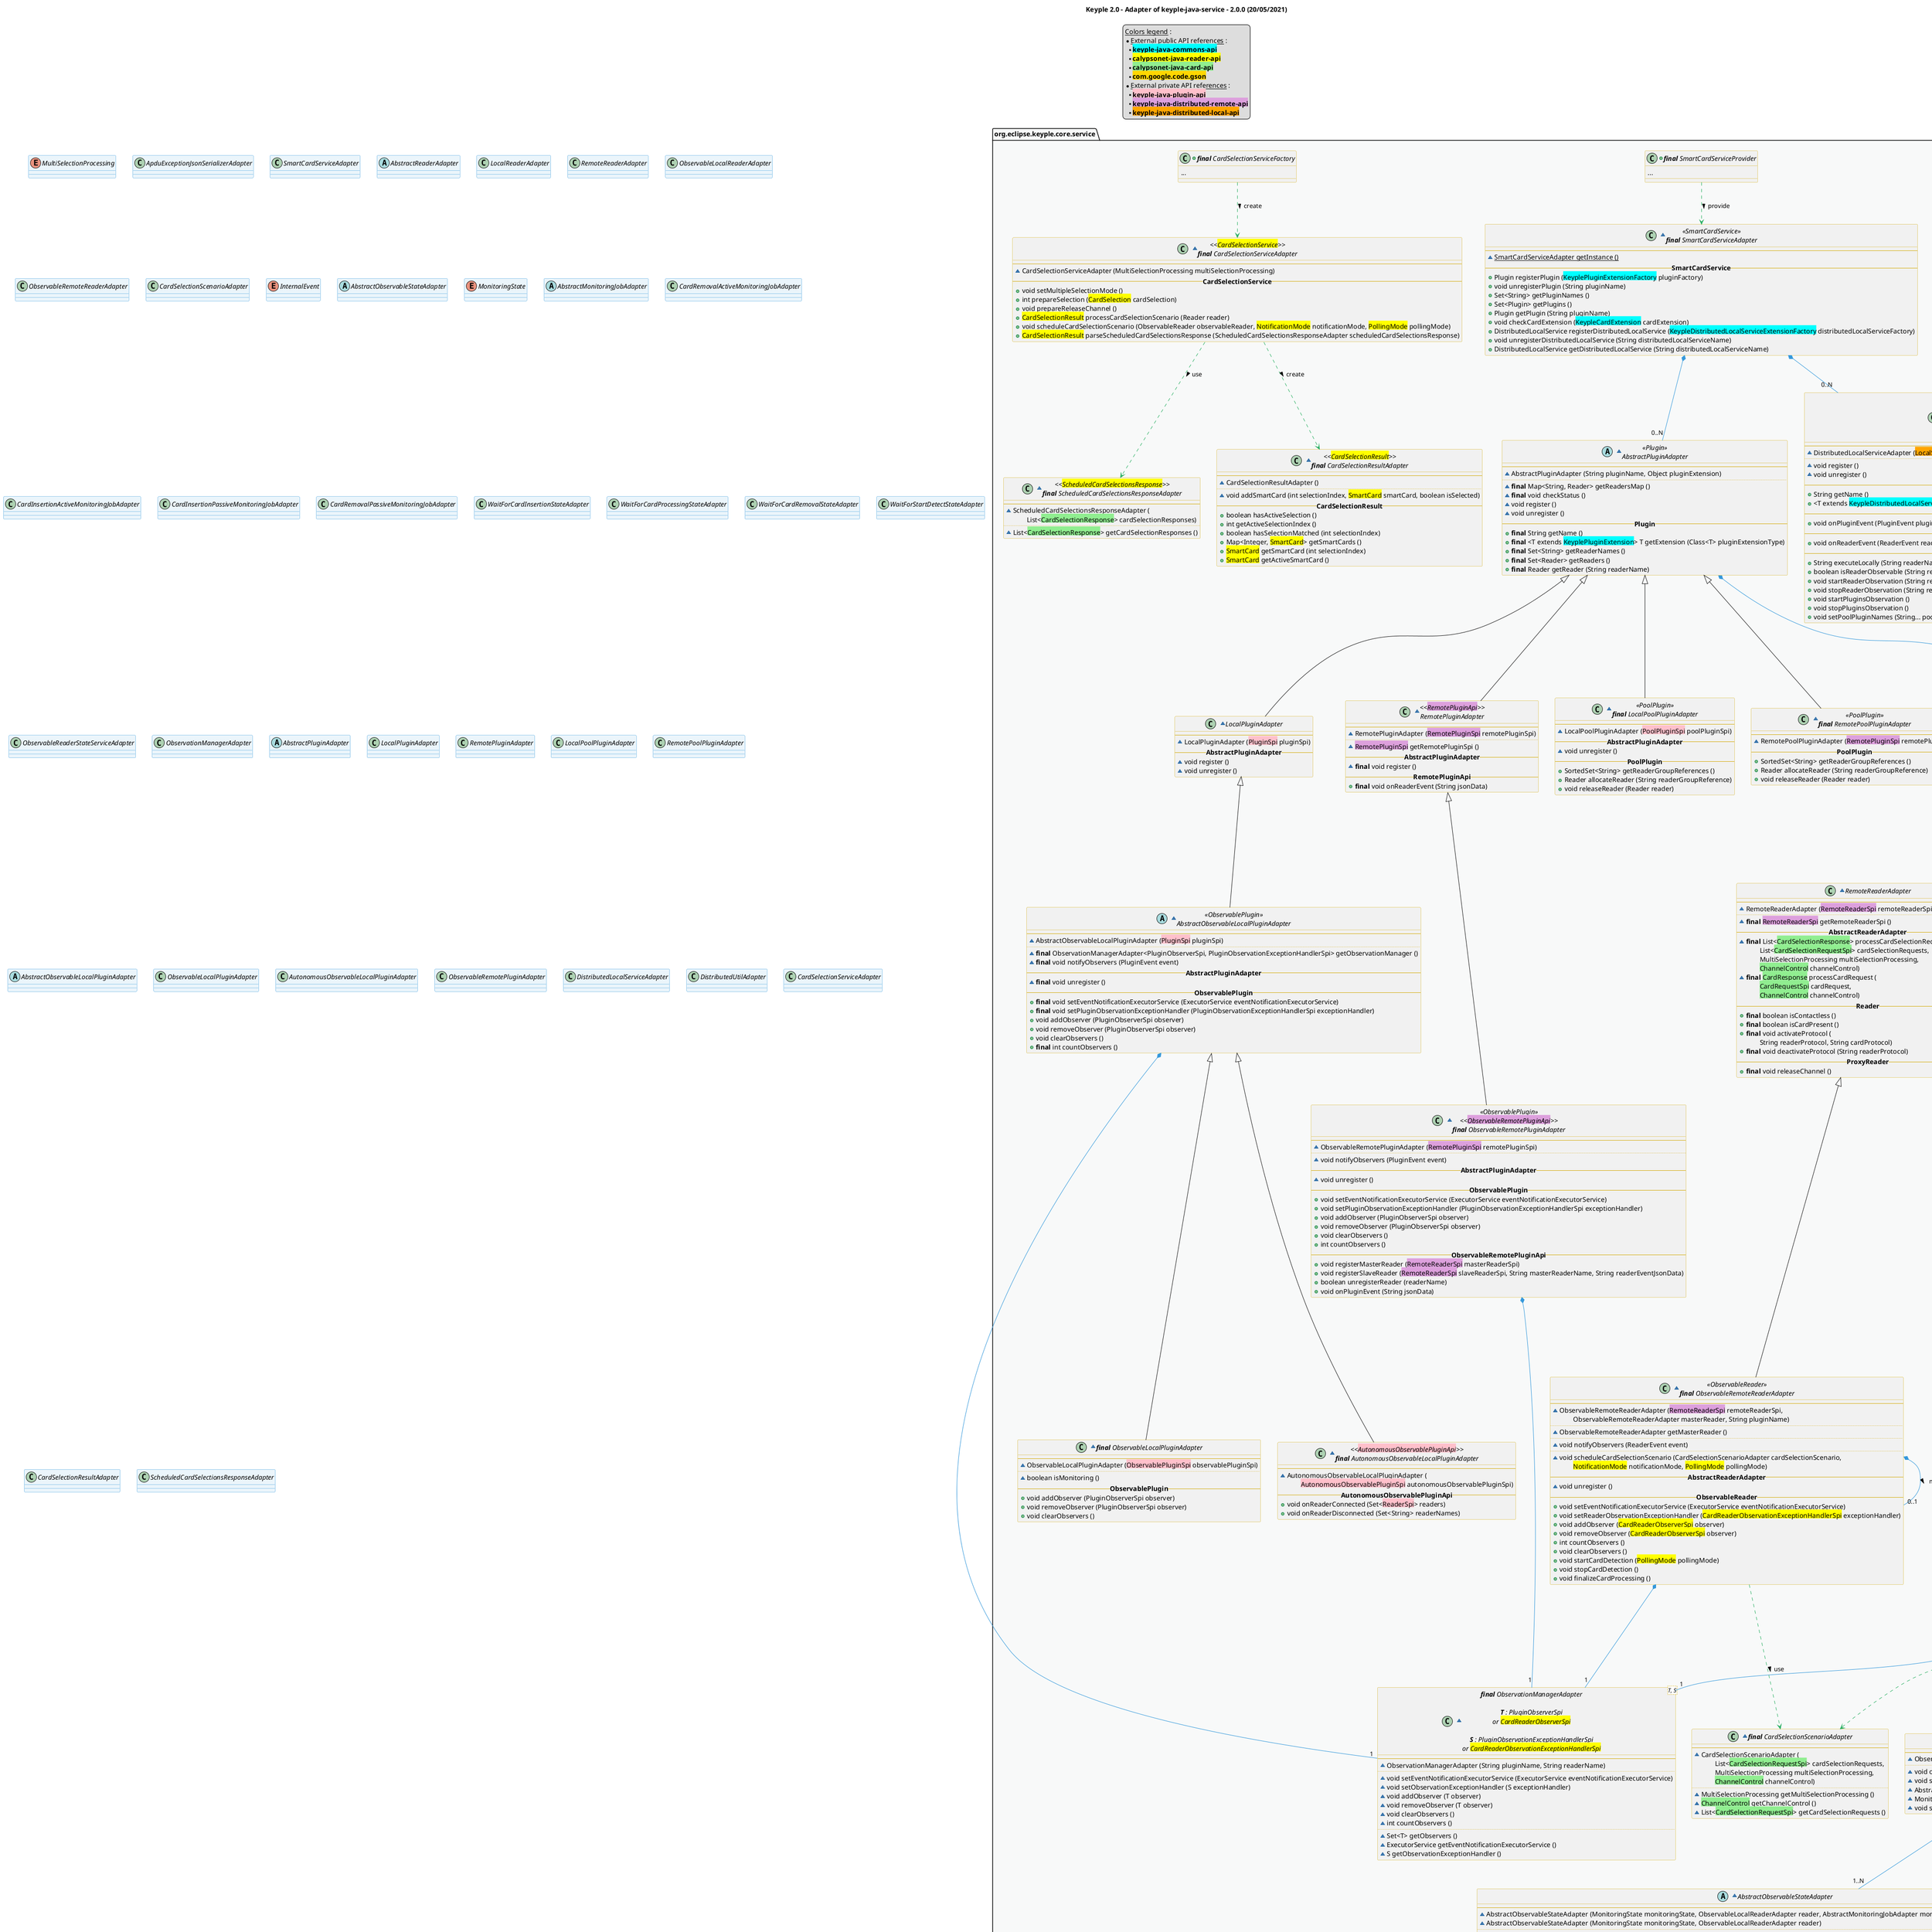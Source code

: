 @startuml
title
    Keyple 2.0 - Adapter of keyple-java-service - 2.0.0 (20/05/2021)
end title

' == THEME ==

'Couleurs issues de : https://htmlcolorcodes.com/fr/tableau-de-couleur/tableau-de-couleur-design-plat/
!define C_GREY1 F8F9F9
!define C_GREY2 F2F3F4
!define C_GREY3 E5E7E9
!define C_GREY4 D7DBDD
!define C_GREY5 CACFD2
!define C_GREY6 BDC3C7
!define C_LINK 3498DB
!define C_USE 27AE60

skinparam Shadowing false
skinparam ClassFontStyle italic
skinparam ClassBorderColor #D4AC0D
skinparam stereotypeABorderColor #A9DCDF
skinparam stereotypeIBorderColor #B4A7E5
skinparam stereotypeCBorderColor #ADD1B2
skinparam stereotypeEBorderColor #EB93DF
' Red
skinparam ClassBackgroundColor<<red>> #FDEDEC
skinparam ClassBorderColor<<red>> #E74C3C
hide <<red>> stereotype
' Purple
skinparam ClassBackgroundColor<<purple>> #F4ECF7
skinparam ClassBorderColor<<purple>> #8E44AD
hide <<purple>> stereotype
' blue
skinparam ClassBackgroundColor<<blue>> #EBF5FB
skinparam ClassBorderColor<<blue>> #3498DB
hide <<blue>> stereotype
' Green
skinparam ClassBackgroundColor<<green>> #E9F7EF
skinparam ClassBorderColor<<green>> #27AE60
hide <<green>> stereotype
' Grey
skinparam ClassBackgroundColor<<grey>> #EAECEE
skinparam ClassBorderColor<<grey>> #2C3E50
hide <<grey>> stereotype

' == CONTENT ==

legend top
    __Colors legend__ :
    * __External public API references__ :
    ** <back:cyan>**keyple-java-commons-api**</back>
    ** <back:yellow>**calypsonet-java-reader-api**</back>
    ** <back:lightGreen>**calypsonet-java-card-api**</back>
    ** <back:gold>**com.google.code.gson**</back>
    * __External private API references__ :
    ** <back:pink>**keyple-java-plugin-api**</back>
    ** <back:plum>**keyple-java-distributed-remote-api**</back>
    ** <back:orange>**keyple-java-distributed-local-api**</back>
end legend

package "org.eclipse.keyple.core.service" as service {
    ' SERVICE
    +class "**final** ServiceProperties" as ApiProperties {
        +{static} **final** String VERSION
    }
    +class "**final** SmartCardServiceProvider" as SmartCardServiceProvider {
        ...
    }
    ' ADAPTERS
    ~enum MultiSelectionProcessing {
        FIRST_MATCH
        PROCESS_ALL
    }
    ~class "<<<back:gold>JsonSerializer</back>>>\n**final** ApduExceptionJsonSerializerAdapter" as ApduExceptionJsonSerializerAdapter {
        --
        ~ApduExceptionJsonSerializerAdapter ()
        -- **JsonSerializer** --
        +<back:gold>JsonElement</back> serialize (<back:lightGreen>AbstractApduException</back> exception,
            \t<back:gold>Type</back> type, <back:gold>JsonSerializationContext</back> jsonSerializationContext)
    }
    ~class "<<SmartCardService>>\n**final** SmartCardServiceAdapter" as SmartCardServiceAdapter {
        --
        ~{static} SmartCardServiceAdapter getInstance ()
        -- **SmartCardService** --
        +Plugin registerPlugin (<back:cyan>KeyplePluginExtensionFactory</back> pluginFactory)
        +void unregisterPlugin (String pluginName)
        +Set<String> getPluginNames ()
        +Set<Plugin> getPlugins ()
        +Plugin getPlugin (String pluginName)
        +void checkCardExtension (<back:cyan>KeypleCardExtension</back> cardExtension)
        +DistributedLocalService registerDistributedLocalService (<back:cyan>KeypleDistributedLocalServiceExtensionFactory</back> distributedLocalServiceFactory)
        +void unregisterDistributedLocalService (String distributedLocalServiceName)
        +DistributedLocalService getDistributedLocalService (String distributedLocalServiceName)
    }
    ' PLUGIN
    ~abstract class "<<Plugin>>\nAbstractPluginAdapter" as AbstractPluginAdapter {
        --
        ~AbstractPluginAdapter (String pluginName, Object pluginExtension)
        ..
        ~**final** Map<String, Reader> getReadersMap ()
        ~**final** void checkStatus ()
        ~void register ()
        ~void unregister ()
        -- **Plugin** --
        +**final** String getName ()
        +**final** <T extends <back:cyan>KeyplePluginExtension</back>> T getExtension (Class<T> pluginExtensionType)
        +**final** Set<String> getReaderNames ()
        +**final** Set<Reader> getReaders ()
        +**final** Reader getReader (String readerName)
    }
    ~class LocalPluginAdapter extends AbstractPluginAdapter {
        --
        ~LocalPluginAdapter (<back:pink>PluginSpi</back> pluginSpi)
        -- **AbstractPluginAdapter** --
        ~void register ()
        ~void unregister ()
    }
    ~class "<<<back:plum>RemotePluginApi</back>>>\nRemotePluginAdapter" as RemotePluginAdapter extends AbstractPluginAdapter {
        --
        ~RemotePluginAdapter (<back:plum>RemotePluginSpi</back> remotePluginSpi)
        ..
        ~<back:plum>RemotePluginSpi</back> getRemotePluginSpi ()
        -- **AbstractPluginAdapter** --
        ~**final** void register ()
        -- **RemotePluginApi** --
        +**final** void onReaderEvent (String jsonData)
    }
    ' POOL PLUGINS
    ~class "<<PoolPlugin>>\n**final** LocalPoolPluginAdapter" as LocalPoolPluginAdapter extends AbstractPluginAdapter {
        --
        ~LocalPoolPluginAdapter (<back:pink>PoolPluginSpi</back> poolPluginSpi)
        -- **AbstractPluginAdapter** --
        ~void unregister ()
        -- **PoolPlugin** --
        +SortedSet<String> getReaderGroupReferences ()
        +Reader allocateReader (String readerGroupReference)
        +void releaseReader (Reader reader)
    }
    ~class "<<PoolPlugin>>\n**final** RemotePoolPluginAdapter" as RemotePoolPluginAdapter extends AbstractPluginAdapter {
        --
        ~RemotePoolPluginAdapter (<back:plum>RemotePluginSpi</back> remotePluginSpi)
        -- **PoolPlugin** --
        +SortedSet<String> getReaderGroupReferences ()
        +Reader allocateReader (String readerGroupReference)
        +void releaseReader (Reader reader)
    }
    ' OBSERVATION MANAGER
    ~class "**final** ObservationManagerAdapter\n\n**T** : PluginObserverSpi\nor <back:yellow>CardReaderObserverSpi</back>\n\n**S** : PluginObservationExceptionHandlerSpi\nor <back:yellow>CardReaderObservationExceptionHandlerSpi</back>" as ObservationManagerAdapter<T, S> {
        --
        ~ObservationManagerAdapter (String pluginName, String readerName)
        ..
        ~void setEventNotificationExecutorService (ExecutorService eventNotificationExecutorService)
        ~void setObservationExceptionHandler (S exceptionHandler)
        ~void addObserver (T observer)
        ~void removeObserver (T observer)
        ~void clearObservers ()
        ~int countObservers ()
        ..
        ~Set<T> getObservers ()
        ~ExecutorService getEventNotificationExecutorService ()
        ~S getObservationExceptionHandler ()
    }
    ' OBSERVABLE PLUGINS
    ~abstract class "<<ObservablePlugin>>\nAbstractObservableLocalPluginAdapter" as AbstractObservableLocalPluginAdapter extends LocalPluginAdapter {
        --
        ~AbstractObservableLocalPluginAdapter (<back:pink>PluginSpi</back> pluginSpi)
        ..
        ~**final** ObservationManagerAdapter<PluginObserverSpi, PluginObservationExceptionHandlerSpi> getObservationManager ()
        ~**final** void notifyObservers (PluginEvent event)
        -- **AbstractPluginAdapter** --
        ~**final** void unregister ()
        -- **ObservablePlugin** --
        +**final** void setEventNotificationExecutorService (ExecutorService eventNotificationExecutorService)
        +**final** void setPluginObservationExceptionHandler (PluginObservationExceptionHandlerSpi exceptionHandler)
        +void addObserver (PluginObserverSpi observer)
        +void removeObserver (PluginObserverSpi observer)
        +void clearObservers ()
        +**final** int countObservers ()
    }
    ~class "**final** ObservableLocalPluginAdapter" as ObservableLocalPluginAdapter extends AbstractObservableLocalPluginAdapter {
        --
        ~ObservableLocalPluginAdapter (<back:pink>ObservablePluginSpi</back> observablePluginSpi)
        ..
        ~boolean isMonitoring ()
        -- **ObservablePlugin** --
        +void addObserver (PluginObserverSpi observer)
        +void removeObserver (PluginObserverSpi observer)
        +void clearObservers ()
    }
    ~class "<<<back:pink>AutonomousObservablePluginApi</back>>>\n**final** AutonomousObservableLocalPluginAdapter" as AutonomousObservableLocalPluginAdapter extends AbstractObservableLocalPluginAdapter {
        --
        ~AutonomousObservableLocalPluginAdapter (
            \t<back:pink>AutonomousObservablePluginSpi</back> autonomousObservablePluginSpi)
        -- **AutonomousObservablePluginApi** --
        +void onReaderConnected (Set<<back:pink>ReaderSpi</back>> readers)
        +void onReaderDisconnected (Set<String> readerNames)
    }
    ~class "<<ObservablePlugin>>\n<<<back:plum>ObservableRemotePluginApi</back>>>\n**final** ObservableRemotePluginAdapter" as ObservableRemotePluginAdapter extends RemotePluginAdapter {
        --
        ~ObservableRemotePluginAdapter (<back:plum>RemotePluginSpi</back> remotePluginSpi)
        ..
        ~void notifyObservers (PluginEvent event)
        -- **AbstractPluginAdapter** --
        ~void unregister ()
        -- **ObservablePlugin** --
        +void setEventNotificationExecutorService (ExecutorService eventNotificationExecutorService)
        +void setPluginObservationExceptionHandler (PluginObservationExceptionHandlerSpi exceptionHandler)
        +void addObserver (PluginObserverSpi observer)
        +void removeObserver (PluginObserverSpi observer)
        +void clearObservers ()
        +int countObservers ()
        -- **ObservableRemotePluginApi** --
        +void registerMasterReader (<back:plum>RemoteReaderSpi</back> masterReaderSpi)
        +void registerSlaveReader (<back:plum>RemoteReaderSpi</back> slaveReaderSpi, String masterReaderName, String readerEventJsonData)
        +boolean unregisterReader (readerName)
        +void onPluginEvent (String jsonData)
    }
    ' DISTRIBUTED LOCAL SERVICE
    ~class "<<DistributedLocalService>>\n<<PluginObserverSpi>>\n<<<back:yellow>CardReaderObserverSpi</back>>>\n<<<back:orange>LocalServiceApi</back>>>\n**final** DistributedLocalServiceAdapter" as DistributedLocalServiceAdapter {
        --
        ~DistributedLocalServiceAdapter (<back:orange>LocalServiceSpi</back> localServiceSpi)
        ..
        ~void register ()
        ~void unregister ()
        -- **DistributedLocalService** --
        +String getName ()
        +<T extends <back:cyan>KeypleDistributedLocalServiceExtension</back>> T getExtension (Class<T> distributedLocalServiceExtensionType)
        -- **PluginObserverSpi** --
        +void onPluginEvent (PluginEvent pluginEvent)
        -- **CardReaderObserverSpi** --
        +void onReaderEvent (ReaderEvent readerEvent)
        -- **LocalServiceApi** --
        +String executeLocally (String readerName, String jsonData)
        +boolean isReaderObservable (String readerName)
        +void startReaderObservation (String readerName)
        +void stopReaderObservation (String readerName)
        +void startPluginsObservation ()
        +void stopPluginsObservation ()
        +void setPoolPluginNames (String... poolPluginNames)
    }
    ~class "**final** DistributedUtilAdapter" as DistributedUtilAdapter {
        --
        ~{static} JsonObject executePluginServiceRemotely (
            \tJsonObject input, <back:plum>RemotePluginSpi</back> remotePluginSpi,
            \tString pluginName, Logger logger)
        ~{static} JsonObject executeReaderServiceRemotely (
            \tJsonObject input, <back:plum>RemoteReaderSpi</back> remoteReaderSpi,
            \tString readerName, String pluginName, Logger logger)
        ~{static} void throwRuntimeException (Exception e)
    }
    ' READERS
    ~abstract class "<<Reader>>\n<<<back:lightGreen>ProxyReader</back>>>\nAbstractReaderAdapter" as AbstractReaderAdapter {
        --
        ~AbstractReaderAdapter (String readerName, Object readerExtension, String pluginName)
        ..
        ~**final** String getPluginName ()
        ~**final** List<<back:lightGreen>CardSelectionResponse</back>> transmitCardSelectionRequests (List<<back:lightGreen>CardSelectionRequestSpi</back>> cardSelectionRequests,
            \tMultiSelectionProcessing multiSelectionProcessing, <back:lightGreen>ChannelControl</back> channelControl)
        ..
        ~**final** void checkStatus ()
        ~**final** void register ()
        ~void unregister ()
        ..
        ~{abstract} **abstract** List<<back:lightGreen>CardSelectionResponse</back>> processCardSelectionRequests (List<<back:lightGreen>CardSelectionRequestSpi</back>> cardSelectionRequests,
            \tMultiSelectionProcessing multiSelectionProcessing, <back:lightGreen>ChannelControl</back> channelControl)
        ~{abstract} **abstract** <back:lightGreen>CardResponse</back> processCardRequest (<back:lightGreen>CardRequestSpi</back> cardRequest, <back:lightGreen>ChannelControl</back> channelControl)
        -- **Reader** --
        +**final** String getName ()
        +**final** <T extends <back:cyan>KeypleReaderExtension</back>> T getExtension (Class<T> readerExtensionType)
        -- **ProxyReader** --
        +**final** <back:lightGreen>CardResponse</back> transmitCardRequest (<back:lightGreen>CardRequestSpi</back> cardRequest, <back:lightGreen>ChannelControl</back> channelControl)
    }
    ~class LocalReaderAdapter extends AbstractReaderAdapter {
        --
        ~LocalReaderAdapter (<back:pink>ReaderSpi</back> readerSpi, String pluginName)
        ..
        ~**final** <back:pink>ReaderSpi</back> getReaderSpi ()
        ~**final** boolean isLogicalChannelOpen ()
        ~**final** void closeLogicalAndPhysicalChannelsSilently ()
        -- **AbstractReaderAdapter** --
        ~void unregister ()
        ~**final** List<<back:lightGreen>CardSelectionResponse</back>> processCardSelectionRequests (
            \tList<<back:lightGreen>CardSelectionRequestSpi</back>> cardSelectionRequests,
            \tMultiSelectionProcessing multiSelectionProcessing,
            \t<back:lightGreen>ChannelControl</back> channelControl)
        ~**final** <back:lightGreen>CardResponse</back> processCardRequest (
            \t<back:lightGreen>CardRequestSpi</back> cardRequest,
            \t<back:lightGreen>ChannelControl</back> channelControl)
        -- **Reader** --
        +**final** boolean isContactless ()
        +boolean isCardPresent ()
        +**final** void activateProtocol (
            \tString readerProtocol, String cardProtocol)
        +**final** void deactivateProtocol (String readerProtocol)
        -- **ProxyReader** --
        +**final** void releaseChannel ()
    }
    ~class RemoteReaderAdapter extends AbstractReaderAdapter {
        --
        ~RemoteReaderAdapter (<back:plum>RemoteReaderSpi</back> remoteReaderSpi, String pluginName)
        ..
        ~**final** <back:plum>RemoteReaderSpi</back> getRemoteReaderSpi ()
        -- **AbstractReaderAdapter** --
        ~**final** List<<back:lightGreen>CardSelectionResponse</back>> processCardSelectionRequests (
            \tList<<back:lightGreen>CardSelectionRequestSpi</back>> cardSelectionRequests,
            \tMultiSelectionProcessing multiSelectionProcessing,
            \t<back:lightGreen>ChannelControl</back> channelControl)
        ~**final** <back:lightGreen>CardResponse</back> processCardRequest (
            \t<back:lightGreen>CardRequestSpi</back> cardRequest,
            \t<back:lightGreen>ChannelControl</back> channelControl)
        -- **Reader** --
        +**final** boolean isContactless ()
        +**final** boolean isCardPresent ()
        +**final** void activateProtocol (
            \tString readerProtocol, String cardProtocol)
        +**final** void deactivateProtocol (String readerProtocol)
        -- **ProxyReader** --
        +**final** void releaseChannel ()
    }
    ~class "**final** CardSelectionScenarioAdapter" as CardSelectionScenarioAdapter {
        --
        ~CardSelectionScenarioAdapter (
            \tList<<back:lightGreen>CardSelectionRequestSpi</back>> cardSelectionRequests,
            \tMultiSelectionProcessing multiSelectionProcessing,
            \t<back:lightGreen>ChannelControl</back> channelControl)
        ..
        ~MultiSelectionProcessing getMultiSelectionProcessing ()
        ~<back:lightGreen>ChannelControl</back> getChannelControl ()
        ~List<<back:lightGreen>CardSelectionRequestSpi</back>> getCardSelectionRequests ()
    }
    ~class "<<ObservableReader>>\n<<<back:pink>WaitForCardInsertionAutonomousReaderApi</back>>>\n<<<back:pink>WaitForCardRemovalAutonomousReaderApi</back>>>\n**final** ObservableLocalReaderAdapter" as ObservableLocalReaderAdapter extends LocalReaderAdapter {
        --
        ~ObservableLocalReaderAdapter (<back:pink>ObservableReaderSpi</back> observableReaderSpi, String pluginName)
        ..
        ~<back:pink>ObservableReaderSpi</back> getObservableReaderSpi ()
        ~<back:yellow>CardReaderObservationExceptionHandlerSpi</back> getObservationExceptionHandler ()
        ~<back:yellow>PollingMode</back> get<back:yellow>PollingMode</back> ()
        ~MonitoringState getCurrentMonitoringState ()
        ~boolean isCardPresentPing ()
        ..
        ~ReaderEvent processCardInserted ()
        ~void processCardRemoved ()
        ~void switchState (MonitoringState stateId)
        ~void notifyObservers (ReaderEvent event)
        ..
        ~void scheduleCardSelectionScenario (
            \tCardSelectionScenarioAdapter cardSelectionScenario, <back:yellow>NotificationMode</back> notificationMode, <back:yellow>PollingMode</back> pollingMode)
        -- **AbstractReaderAdapter** --
        ~void unregister ()
        -- **Reader** --
        +boolean isCardPresent ()
        -- **ObservableReader** --
        +void setEventNotificationExecutorService (ExecutorService eventNotificationExecutorService)
        +void setReaderObservationExceptionHandler (<back:yellow>CardReaderObservationExceptionHandlerSpi</back> exceptionHandler)
        +void addObserver (<back:yellow>CardReaderObserverSpi</back> observer)
        +void removeObserver (<back:yellow>CardReaderObserverSpi</back> observer)
        +int countObservers ()
        +void clearObservers ()
        +void startCardDetection (<back:yellow>PollingMode</back> pollingMode)
        +void stopCardDetection ()
        +void finalizeCardProcessing ()
        -- **WaitForCardInsertionAutonomousReaderApi** --
        +void onCardInserted ()
        -- **WaitForCardRemovalAutonomousReaderApi** --
        +void onCardRemoved ()
    }
    ~enum InternalEvent {
        CARD_INSERTED
        CARD_REMOVED
        SE_PROCESSED
        START_DETECT
        STOP_DETECT
        TIME_OUT
    }
    ~class "<<ObservableReader>>\n**final** ObservableRemoteReaderAdapter" as ObservableRemoteReaderAdapter extends RemoteReaderAdapter {
        --
        ~ObservableRemoteReaderAdapter (<back:plum>RemoteReaderSpi</back> remoteReaderSpi,
            \tObservableRemoteReaderAdapter masterReader, String pluginName)
        ..
        ~ObservableRemoteReaderAdapter getMasterReader ()
        ..
        ~void notifyObservers (ReaderEvent event)
        ..
        ~void scheduleCardSelectionScenario (CardSelectionScenarioAdapter cardSelectionScenario,
            \t<back:yellow>NotificationMode</back> notificationMode, <back:yellow>PollingMode</back> pollingMode)
        -- **AbstractReaderAdapter** --
        ~void unregister ()
        -- **ObservableReader** --
        +void setEventNotificationExecutorService (ExecutorService eventNotificationExecutorService)
        +void setReaderObservationExceptionHandler (<back:yellow>CardReaderObservationExceptionHandlerSpi</back> exceptionHandler)
        +void addObserver (<back:yellow>CardReaderObserverSpi</back> observer)
        +void removeObserver (<back:yellow>CardReaderObserverSpi</back> observer)
        +int countObservers ()
        +void clearObservers ()
        +void startCardDetection (<back:yellow>PollingMode</back> pollingMode)
        +void stopCardDetection ()
        +void finalizeCardProcessing ()
    }

    ' AUTOMATE
    ~class "**final** ObservableReaderStateServiceAdapter" as ObservableReaderStateServiceAdapter {
        --
        ~ObservableReaderStateServiceAdapter (ObservableLocalReaderAdapter reader)
        ..
        ~void onEvent (InternalEvent event)
        ~void switchState (MonitoringState stateId)
        ~AbstractObservableStateAdapter getCurrentState ()
        ~MonitoringState getCurrentMonitoringState ()
        ~void shutdown ()
    }
    ~abstract class AbstractObservableStateAdapter {
        --
        ~AbstractObservableStateAdapter (MonitoringState monitoringState, ObservableLocalReaderAdapter reader, AbstractMonitoringJobAdapter monitoringJob, ExecutorService executorService)
        ~AbstractObservableStateAdapter (MonitoringState monitoringState, ObservableLocalReaderAdapter reader)
        ..
        ~**final** MonitoringState getMonitoringState ()
        ~**final** ObservableLocalReaderAdapter getReader ()
        ..
        ~**final** void switchState (MonitoringState stateId)
        ..
        ~**final** void onActivate ()
        ~**final** void onDeactivate ()
        ..
        ~{abstract} **abstract** void onEvent (InternalEvent event)
    }
    ~enum MonitoringState {
        WAIT_FOR_START_DETECTION
        WAIT_FOR_SE_INSERTION
        WAIT_FOR_SE_PROCESSING
        WAIT_FOR_SE_REMOVAL
    }

    ~class "**final** WaitForCardInsertionStateAdapter" as WaitForCardInsertionStateAdapter extends AbstractObservableStateAdapter {
        --
        ~WaitForCardInsertionStateAdapter (
            \tObservableLocalReaderAdapter reader,
            \tAbstractMonitoringJobAdapter monitoringJob,
            \tExecutorService executorService)
        ~WaitForCardInsertionStateAdapter (
            \tObservableLocalReaderAdapter reader)
        -- **AbstractObservableStateAdapter** --
        ~void onEvent (InternalEvent event)
    }
    ~class "**final** WaitForCardProcessingStateAdapter" as WaitForCardProcessingStateAdapter extends AbstractObservableStateAdapter {
        --
        ~WaitForCardProcessingStateAdapter (
            \tObservableLocalReaderAdapter reader,
            \tAbstractMonitoringJobAdapter monitoringJob,
            \tExecutorService executorService)
        ~WaitForCardProcessingStateAdapter (
            \tObservableLocalReaderAdapter reader)
        -- **AbstractObservableStateAdapter** --
        ~void onEvent (InternalEvent event)
    }
    ~class "**final** WaitForCardRemovalStateAdapter" as WaitForCardRemovalStateAdapter extends AbstractObservableStateAdapter {
        --
        ~WaitForCardRemovalStateAdapter (
            \tObservableLocalReaderAdapter reader,
            \tAbstractMonitoringJobAdapter monitoringJob,
            \tExecutorService executorService)
        ~WaitForCardRemovalStateAdapter (
            \tObservableLocalReaderAdapter reader)
        -- **AbstractObservableStateAdapter** --
        ~void onEvent (InternalEvent event)
    }
    ~class "**final** WaitForStartDetectStateAdapter" as WaitForStartDetectStateAdapter extends AbstractObservableStateAdapter {
        --
        ~WaitForStartDetectStateAdapter (
            \tObservableLocalReaderAdapter reader,
            \tAbstractMonitoringJobAdapter monitoringJob,
            \tExecutorService executorService)
        ~WaitForStartDetectStateAdapter (
            \tObservableLocalReaderAdapter reader)
        -- **AbstractObservableStateAdapter** --
        ~void onEvent (InternalEvent event)
    }

    ~abstract class AbstractMonitoringJobAdapter {
        --
        ~AbstractMonitoringJobAdapter (ObservableLocalReaderAdapter reader)
        ..
        ~**final** ObservableLocalReaderAdapter getReader ()
        ..
        ~{abstract} **abstract** Runnable getMonitoringJob (AbstractObservableStateAdapter monitoringState)
        ~{abstract} **abstract** void stop ()
    }
    ~class "**final** CardRemovalActiveMonitoringJobAdapter" as CardRemovalActiveMonitoringJobAdapter extends AbstractMonitoringJobAdapter {
        --
        ~CardRemovalActiveMonitoringJobAdapter (
            \tObservableLocalReaderAdapter reader,
            \tlong cycleDurationMillis)
        -- **AbstractMonitoringJobAdapter** --
        ~Runnable getMonitoringJob (
            \tAbstractObservableStateAdapter monitoringState)
        ~void stop ()
    }
    ~class "**final** CardInsertionActiveMonitoringJobAdapter" as CardInsertionActiveMonitoringJobAdapter extends AbstractMonitoringJobAdapter {
        --
        ~CardInsertionActiveMonitoringJobAdapter (
            \tObservableLocalReaderAdapter reader,
            \tlong cycleDurationMillis,
            \tboolean monitorInsertion)
        -- **AbstractMonitoringJobAdapter** --
        ~Runnable getMonitoringJob (
            \tAbstractObservableStateAdapter monitoringState)
        ~void stop ()
    }
    ~class "**final** CardInsertionPassiveMonitoringJobAdapter" as CardInsertionPassiveMonitoringJobAdapter extends AbstractMonitoringJobAdapter {
        --
        ~CardInsertionPassiveMonitoringJobAdapter (
            \tObservableLocalReaderAdapter reader)
        -- **AbstractMonitoringJobAdapter** --
        ~Runnable getMonitoringJob (
            \tAbstractObservableStateAdapter monitoringState)
        ~void stop ()
    }
    ~class "**final** CardRemovalPassiveMonitoringJobAdapter" as CardRemovalPassiveMonitoringJobAdapter extends AbstractMonitoringJobAdapter {
        --
        ~CardRemovalPassiveMonitoringJobAdapter (
            \tObservableLocalReaderAdapter reader)
        -- **AbstractMonitoringJobAdapter** --
        ~Runnable getMonitoringJob (
            \tAbstractObservableStateAdapter monitoringState)
        ~void stop ()
    }

    ' SELECTION
    +class "**final** CardSelectionServiceFactory" as CardSelectionServiceFactory {
        ...
    }
    ' ADAPTERS
    ~class "<<<back:yellow>CardSelectionService</back>>>\n**final** CardSelectionServiceAdapter" as CardSelectionServiceAdapter {
        --
        ~CardSelectionServiceAdapter (MultiSelectionProcessing multiSelectionProcessing)
        -- **CardSelectionService** --
        +void setMultipleSelectionMode ()
        +int prepareSelection (<back:yellow>CardSelection</back> cardSelection)
        +void prepareReleaseChannel ()
        +<back:yellow>CardSelectionResult</back> processCardSelectionScenario (Reader reader)
        +void scheduleCardSelectionScenario (ObservableReader observableReader, <back:yellow>NotificationMode</back> notificationMode, <back:yellow>PollingMode</back> pollingMode)
        +<back:yellow>CardSelectionResult</back> parseScheduledCardSelectionsResponse (ScheduledCardSelectionsResponseAdapter scheduledCardSelectionsResponse)
    }
    ~class "<<<back:yellow>ScheduledCardSelectionsResponse</back>>>\n**final** ScheduledCardSelectionsResponseAdapter" as ScheduledCardSelectionsResponseAdapter {
        --
        ~ScheduledCardSelectionsResponseAdapter (
            \tList<<back:lightGreen>CardSelectionResponse</back>> cardSelectionResponses)
        ..
        ~List<<back:lightGreen>CardSelectionResponse</back>> getCardSelectionResponses ()
    }
    ~class "<<<back:yellow>CardSelectionResult</back>>>\n**final** CardSelectionResultAdapter" as CardSelectionResultAdapter {
        --
        ~CardSelectionResultAdapter ()
        ..
        ~void addSmartCard (int selectionIndex, <back:yellow>SmartCard</back> smartCard, boolean isSelected)
        -- **CardSelectionResult** --
        +boolean hasActiveSelection ()
        +int getActiveSelectionIndex ()
        +boolean hasSelectionMatched (int selectionIndex)
        +Map<Integer, <back:yellow>SmartCard</back>> getSmartCards ()
        +<back:yellow>SmartCard</back> getSmartCard (int selectionIndex)
        +<back:yellow>SmartCard</back> getActiveSmartCard ()
    }
}

' Associations

SmartCardServiceProvider ..> SmartCardServiceAdapter #C_USE : provide >

SmartCardServiceAdapter *-- "0..N" AbstractPluginAdapter #C_LINK
SmartCardServiceAdapter *-- "0..N" DistributedLocalServiceAdapter #C_LINK

AbstractObservableLocalPluginAdapter *-- "1" ObservationManagerAdapter #C_LINK

ObservableRemotePluginAdapter *-- "1" ObservationManagerAdapter #C_LINK

ObservableLocalReaderAdapter +-- InternalEvent
ObservableLocalReaderAdapter *-- "1" ObservationManagerAdapter #C_LINK
ObservableLocalReaderAdapter "1" *--* "1" ObservableReaderStateServiceAdapter #C_LINK
ObservableLocalReaderAdapter ..> CardSelectionScenarioAdapter #C_USE : use >

ObservableReaderStateServiceAdapter *-- "1..N" AbstractObservableStateAdapter #C_LINK

AbstractObservableStateAdapter +-- MonitoringState
AbstractObservableStateAdapter *-- "1" MonitoringState #C_LINK
AbstractObservableStateAdapter *-- "1" ObservableLocalReaderAdapter #C_LINK
AbstractObservableStateAdapter *-- "0..1" AbstractMonitoringJobAdapter #C_LINK

AbstractMonitoringJobAdapter *-- "1" ObservableLocalReaderAdapter #C_LINK

AbstractPluginAdapter *-- "0..N" AbstractReaderAdapter #C_LINK

ObservableRemoteReaderAdapter *-- "0..1" ObservableRemoteReaderAdapter #C_LINK : masterReader >
ObservableRemoteReaderAdapter *-- "1" ObservationManagerAdapter #C_LINK
ObservableRemoteReaderAdapter ..> CardSelectionScenarioAdapter #C_USE : use >

CardSelectionServiceFactory ..> CardSelectionServiceAdapter #C_USE : create >

CardSelectionServiceAdapter ..> CardSelectionResultAdapter #C_USE : create >
CardSelectionServiceAdapter ..> ScheduledCardSelectionsResponseAdapter #C_USE : use >

' == LAYOUT ==

WaitForStartDetectStateAdapter -[hidden]- AbstractMonitoringJobAdapter

' == STYLE ==

package service #C_GREY1 {}

enum MultiSelectionProcessing <<blue>>

class ApduExceptionJsonSerializerAdapter <<blue>>
class SmartCardServiceAdapter <<blue>>
abstract class AbstractReaderAdapter <<blue>>
class LocalReaderAdapter <<blue>>
class RemoteReaderAdapter <<blue>>
class ObservableLocalReaderAdapter <<blue>>
class ObservableRemoteReaderAdapter <<blue>>
class CardSelectionScenarioAdapter <<blue>>
enum InternalEvent <<blue>>
abstract class AbstractObservableStateAdapter <<blue>>
enum MonitoringState <<blue>>
abstract class AbstractMonitoringJobAdapter <<blue>>
class CardRemovalActiveMonitoringJobAdapter <<blue>>
class CardInsertionActiveMonitoringJobAdapter <<blue>>
class CardInsertionPassiveMonitoringJobAdapter <<blue>>
class CardRemovalPassiveMonitoringJobAdapter <<blue>>
class WaitForCardInsertionStateAdapter <<blue>>
class WaitForCardProcessingStateAdapter <<blue>>
class WaitForCardRemovalStateAdapter <<blue>>
class WaitForStartDetectStateAdapter <<blue>>
class ObservableReaderStateServiceAdapter <<blue>>

class ObservationManagerAdapter <<blue>>

abstract class AbstractPluginAdapter <<blue>>
class LocalPluginAdapter <<blue>>
class RemotePluginAdapter <<blue>>
class LocalPoolPluginAdapter <<blue>>
class RemotePoolPluginAdapter <<blue>>
abstract class AbstractObservableLocalPluginAdapter <<blue>>
class ObservableLocalPluginAdapter <<blue>>
class AutonomousObservableLocalPluginAdapter <<blue>>
class ObservableRemotePluginAdapter <<blue>>

class DistributedLocalServiceAdapter <<blue>>
class DistributedUtilAdapter <<blue>>

class CardSelectionServiceAdapter <<blue>>
class CardSelectionResultAdapter <<blue>>
class ScheduledCardSelectionsResponseAdapter <<blue>>

@enduml